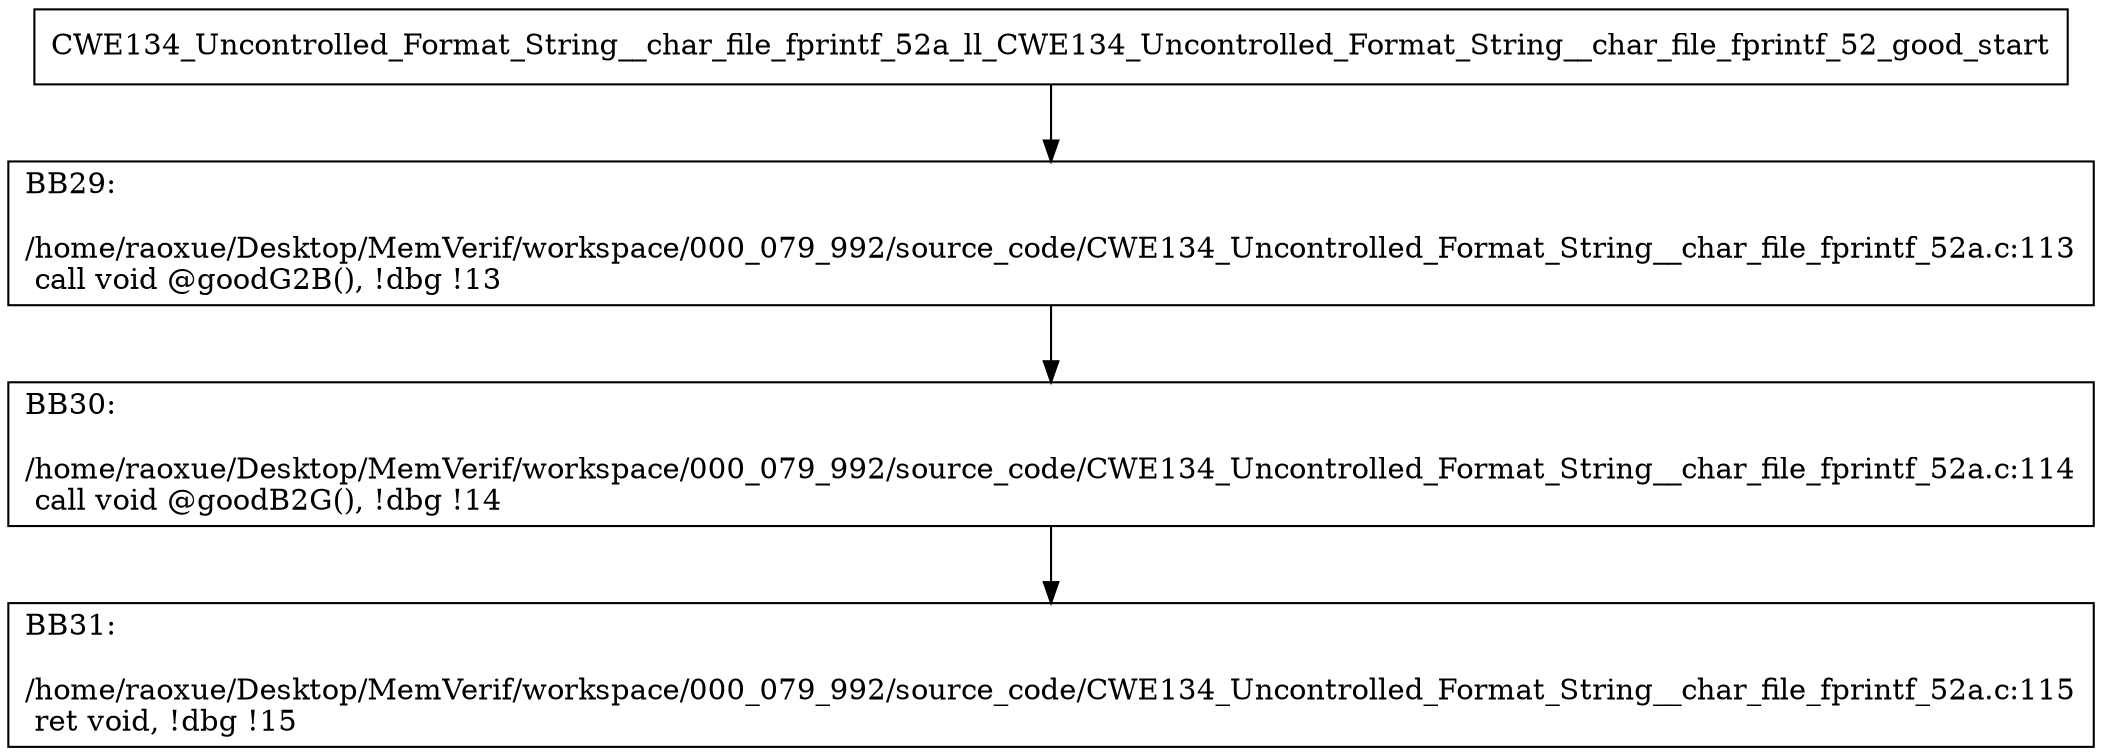 digraph "CFG for'CWE134_Uncontrolled_Format_String__char_file_fprintf_52a_ll_CWE134_Uncontrolled_Format_String__char_file_fprintf_52_good' function" {
	BBCWE134_Uncontrolled_Format_String__char_file_fprintf_52a_ll_CWE134_Uncontrolled_Format_String__char_file_fprintf_52_good_start[shape=record,label="{CWE134_Uncontrolled_Format_String__char_file_fprintf_52a_ll_CWE134_Uncontrolled_Format_String__char_file_fprintf_52_good_start}"];
	BBCWE134_Uncontrolled_Format_String__char_file_fprintf_52a_ll_CWE134_Uncontrolled_Format_String__char_file_fprintf_52_good_start-> CWE134_Uncontrolled_Format_String__char_file_fprintf_52a_ll_CWE134_Uncontrolled_Format_String__char_file_fprintf_52_goodBB29;
	CWE134_Uncontrolled_Format_String__char_file_fprintf_52a_ll_CWE134_Uncontrolled_Format_String__char_file_fprintf_52_goodBB29 [shape=record, label="{BB29:\l\l/home/raoxue/Desktop/MemVerif/workspace/000_079_992/source_code/CWE134_Uncontrolled_Format_String__char_file_fprintf_52a.c:113\l
  call void @goodG2B(), !dbg !13\l
}"];
	CWE134_Uncontrolled_Format_String__char_file_fprintf_52a_ll_CWE134_Uncontrolled_Format_String__char_file_fprintf_52_goodBB29-> CWE134_Uncontrolled_Format_String__char_file_fprintf_52a_ll_CWE134_Uncontrolled_Format_String__char_file_fprintf_52_goodBB30;
	CWE134_Uncontrolled_Format_String__char_file_fprintf_52a_ll_CWE134_Uncontrolled_Format_String__char_file_fprintf_52_goodBB30 [shape=record, label="{BB30:\l\l/home/raoxue/Desktop/MemVerif/workspace/000_079_992/source_code/CWE134_Uncontrolled_Format_String__char_file_fprintf_52a.c:114\l
  call void @goodB2G(), !dbg !14\l
}"];
	CWE134_Uncontrolled_Format_String__char_file_fprintf_52a_ll_CWE134_Uncontrolled_Format_String__char_file_fprintf_52_goodBB30-> CWE134_Uncontrolled_Format_String__char_file_fprintf_52a_ll_CWE134_Uncontrolled_Format_String__char_file_fprintf_52_goodBB31;
	CWE134_Uncontrolled_Format_String__char_file_fprintf_52a_ll_CWE134_Uncontrolled_Format_String__char_file_fprintf_52_goodBB31 [shape=record, label="{BB31:\l\l/home/raoxue/Desktop/MemVerif/workspace/000_079_992/source_code/CWE134_Uncontrolled_Format_String__char_file_fprintf_52a.c:115\l
  ret void, !dbg !15\l
}"];
}
